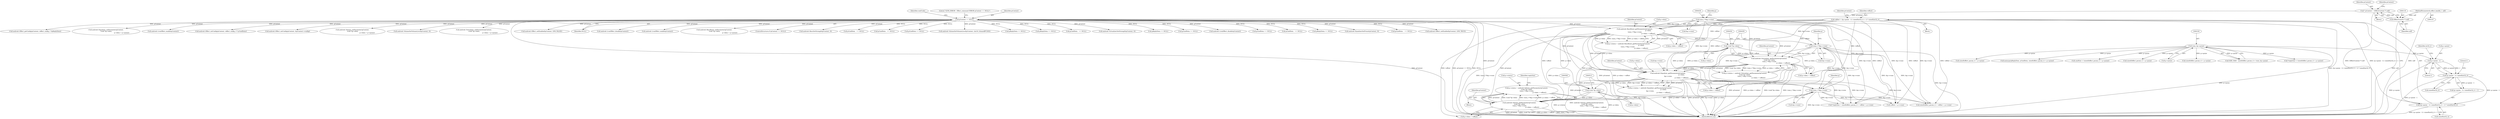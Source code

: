 digraph "0_Android_9e29523b9537983b4c4b205ff868d0b3bca0383b@integer" {
"1000501" [label="(Call,p->status = android::Volume_getParameter(pContext,\n (void *)p->data,\n (size_t *)&p->vsize,\n                                                         p->data + voffset))"];
"1000505" [label="(Call,android::Volume_getParameter(pContext,\n (void *)p->data,\n (size_t *)&p->vsize,\n                                                         p->data + voffset))"];
"1000151" [label="(Call,pContext == NULL)"];
"1000116" [label="(Call,* pContext = (EffectContext *) self)"];
"1000118" [label="(Call,(EffectContext *) self)"];
"1000108" [label="(MethodParameterIn,effect_handle_t  self)"];
"1000451" [label="(Call,android::Virtualizer_getParameter(pContext,\n (void *)p->data,\n (size_t *)&p->vsize,\n                                                              p->data + voffset))"];
"1000424" [label="(Call,android::BassBoost_getParameter(pContext,\n                                                            p->data,\n (size_t *)&p->vsize,\n                                                            p->data + voffset))"];
"1000429" [label="(Call,(size_t *)&p->vsize)"];
"1000398" [label="(Call,voffset = ((p->psize - 1) / sizeof(int32_t) + 1) * sizeof(int32_t))"];
"1000400" [label="(Call,((p->psize - 1) / sizeof(int32_t) + 1) * sizeof(int32_t))"];
"1000402" [label="(Call,(p->psize - 1) / sizeof(int32_t))"];
"1000403" [label="(Call,p->psize - 1)"];
"1000329" [label="(Call,(size_t)p->psize)"];
"1000453" [label="(Call,(void *)p->data)"];
"1000458" [label="(Call,(size_t *)&p->vsize)"];
"1000480" [label="(Call,android::Equalizer_getParameter(pContext,\n                                                            p->data,\n &p->vsize,\n                                                            p->data + voffset))"];
"1000507" [label="(Call,(void *)p->data)"];
"1000512" [label="(Call,(size_t *)&p->vsize)"];
"1000108" [label="(MethodParameterIn,effect_handle_t  self)"];
"1001079" [label="(Call,android::LvmEffect_enable(pContext))"];
"1000482" [label="(Call,p->data)"];
"1000274" [label="(Call,android::Effect_setConfig(pContext, (effect_config_t *) pCmdData))"];
"1000453" [label="(Call,(void *)p->data)"];
"1000117" [label="(Identifier,pContext)"];
"1000401" [label="(Call,(p->psize - 1) / sizeof(int32_t) + 1)"];
"1000308" [label="(Call,android::Effect_setConfig(pContext, &pContext->config))"];
"1000822" [label="(Call,android::Volume_setParameter(pContext,\n (void *)p->data,\n                                                                 p->data + p->psize))"];
"1000509" [label="(Call,p->data)"];
"1000235" [label="(Call,android::VolumeSetVolumeLevel(pContext, 0))"];
"1000464" [label="(Call,p->data + voffset)"];
"1000114" [label="(Block,)"];
"1000120" [label="(Identifier,self)"];
"1000402" [label="(Call,(p->psize - 1) / sizeof(int32_t))"];
"1000371" [label="(Call,sizeof(effect_param_t) + p->psize)"];
"1000451" [label="(Call,android::Virtualizer_getParameter(pContext,\n (void *)p->data,\n (size_t *)&p->vsize,\n                                                              p->data + voffset))"];
"1000526" [label="(Call,sizeof(effect_param_t) + voffset + p->vsize)"];
"1000506" [label="(Identifier,pContext)"];
"1000514" [label="(Call,&p->vsize)"];
"1000500" [label="(Block,)"];
"1000694" [label="(Call,android::Virtualizer_setParameter(pContext,\n (void *)p->data,\n                                                                       p->data + p->psize))"];
"1000383" [label="(Call,memcpy(pReplyData, pCmdData, sizeof(effect_param_t) + p->psize))"];
"1000485" [label="(Call,&p->vsize)"];
"1000505" [label="(Call,android::Volume_getParameter(pContext,\n (void *)p->data,\n (size_t *)&p->vsize,\n                                                         p->data + voffset))"];
"1000895" [label="(Call,android::Effect_setEnabled(pContext, LVM_FALSE))"];
"1000352" [label="(Call,cmdSize < (sizeof(effect_param_t) + p->psize))"];
"1000161" [label="(Identifier,cmdCode)"];
"1000403" [label="(Call,p->psize - 1)"];
"1000153" [label="(Identifier,NULL)"];
"1001047" [label="(Call,android::LvmEffect_disable(pContext))"];
"1000116" [label="(Call,* pContext = (EffectContext *) self)"];
"1000466" [label="(Identifier,p)"];
"1000437" [label="(Identifier,p)"];
"1000502" [label="(Call,p->status)"];
"1000125" [label="(Identifier,pContext)"];
"1000455" [label="(Call,p->data)"];
"1000435" [label="(Call,p->data + voffset)"];
"1000995" [label="(Call,android::LvmEffect_enable(pContext))"];
"1000354" [label="(Call,sizeof(effect_param_t) + p->psize)"];
"1000603" [label="(Call,android::BassBoost_setParameter(pContext,\n (void *)p->data,\n                                                                    p->data + p->psize))"];
"1000118" [label="(Call,(EffectContext *) self)"];
"1001271" [label="(MethodReturn,int)"];
"1000150" [label="(ControlStructure,if (pContext == NULL))"];
"1000200" [label="(Call,android::BassSetStrength(pContext, 0))"];
"1000904" [label="(Call,pCmdData   == NULL)"];
"1000546" [label="(Call,pCmdData   == NULL)"];
"1000481" [label="(Identifier,pContext)"];
"1001119" [label="(Call,pCmdData == NULL)"];
"1000329" [label="(Call,(size_t)p->psize)"];
"1000386" [label="(Call,sizeof(effect_param_t) + p->psize)"];
"1000324" [label="(Call,SIZE_MAX - sizeof(effect_param_t) < (size_t)p->psize)"];
"1000529" [label="(Call,voffset + p->vsize)"];
"1000507" [label="(Call,(void *)p->data)"];
"1000368" [label="(Call,*replySize < (sizeof(effect_param_t) + p->psize))"];
"1000151" [label="(Call,pContext == NULL)"];
"1001211" [label="(Call,android::VolumeSetVolumeLevel(pContext, (int16_t)(maxdB*100)))"];
"1000425" [label="(Identifier,pContext)"];
"1000166" [label="(Call,pReplyData == NULL)"];
"1000426" [label="(Call,p->data)"];
"1000842" [label="(Call,pReplyData == NULL)"];
"1000431" [label="(Call,&p->vsize)"];
"1000520" [label="(Identifier,p)"];
"1000407" [label="(Literal,1)"];
"1000411" [label="(Call,sizeof(int32_t))"];
"1000408" [label="(Call,sizeof(int32_t))"];
"1000156" [label="(Literal,\"\tLVM_ERROR : Effect_command ERROR pContext == NULL\")"];
"1000489" [label="(Call,p->data + voffset)"];
"1000626" [label="(Call,pCmdData   == NULL)"];
"1000400" [label="(Call,((p->psize - 1) / sizeof(int32_t) + 1) * sizeof(int32_t))"];
"1000210" [label="(Call,android::VirtualizerSetStrength(pContext, 0))"];
"1000872" [label="(Call,pReplyData == NULL)"];
"1000501" [label="(Call,p->status = android::Volume_getParameter(pContext,\n (void *)p->data,\n (size_t *)&p->vsize,\n                                                         p->data + voffset))"];
"1000717" [label="(Call,pCmdData == NULL)"];
"1000316" [label="(Block,)"];
"1000429" [label="(Call,(size_t *)&p->vsize)"];
"1000460" [label="(Call,&p->vsize)"];
"1000399" [label="(Identifier,voffset)"];
"1000963" [label="(Call,android::LvmEffect_disable(pContext))"];
"1000420" [label="(Call,p->status = android::BassBoost_getParameter(pContext,\n                                                            p->data,\n (size_t *)&p->vsize,\n                                                            p->data + voffset))"];
"1000452" [label="(Identifier,pContext)"];
"1000343" [label="(Call,pCmdData == NULL)"];
"1000781" [label="(Call,pCmdData   == NULL)"];
"1000283" [label="(Call,pReplyData == NULL)"];
"1000476" [label="(Call,p->status = android::Equalizer_getParameter(pContext,\n                                                            p->data,\n &p->vsize,\n                                                            p->data + voffset))"];
"1000220" [label="(Call,android::EqualizerSetPreset(pContext, 0))"];
"1000410" [label="(Literal,1)"];
"1000242" [label="(Call,pCmdData    == NULL)"];
"1000525" [label="(Identifier,replySize)"];
"1000447" [label="(Call,p->status = android::Virtualizer_getParameter(pContext,\n (void *)p->data,\n (size_t *)&p->vsize,\n                                                              p->data + voffset))"];
"1000512" [label="(Call,(size_t *)&p->vsize)"];
"1000480" [label="(Call,android::Equalizer_getParameter(pContext,\n                                                            p->data,\n &p->vsize,\n                                                            p->data + voffset))"];
"1000865" [label="(Call,android::Effect_setEnabled(pContext, LVM_TRUE))"];
"1000424" [label="(Call,android::BassBoost_getParameter(pContext,\n                                                            p->data,\n (size_t *)&p->vsize,\n                                                            p->data + voffset))"];
"1000398" [label="(Call,voffset = ((p->psize - 1) / sizeof(int32_t) + 1) * sizeof(int32_t))"];
"1000152" [label="(Identifier,pContext)"];
"1000301" [label="(Call,android::Effect_getConfig(pContext, (effect_config_t *)pReplyData))"];
"1000458" [label="(Call,(size_t *)&p->vsize)"];
"1000404" [label="(Call,p->psize)"];
"1000518" [label="(Call,p->data + voffset)"];
"1000523" [label="(Call,*replySize = sizeof(effect_param_t) + voffset + p->vsize)"];
"1000331" [label="(Call,p->psize)"];
"1000416" [label="(Identifier,pContext)"];
"1000758" [label="(Call,android::Equalizer_setParameter(pContext,\n (void *)p->data,\n                                                                     p->data + p->psize))"];
"1000409" [label="(Identifier,int32_t)"];
"1000501" -> "1000500"  [label="AST: "];
"1000501" -> "1000505"  [label="CFG: "];
"1000502" -> "1000501"  [label="AST: "];
"1000505" -> "1000501"  [label="AST: "];
"1000525" -> "1000501"  [label="CFG: "];
"1000501" -> "1001271"  [label="DDG: p->status"];
"1000501" -> "1001271"  [label="DDG: android::Volume_getParameter(pContext,\n (void *)p->data,\n (size_t *)&p->vsize,\n                                                         p->data + voffset)"];
"1000505" -> "1000501"  [label="DDG: pContext"];
"1000505" -> "1000501"  [label="DDG: (void *)p->data"];
"1000505" -> "1000501"  [label="DDG: (size_t *)&p->vsize"];
"1000505" -> "1000501"  [label="DDG: p->data + voffset"];
"1000505" -> "1000518"  [label="CFG: "];
"1000506" -> "1000505"  [label="AST: "];
"1000507" -> "1000505"  [label="AST: "];
"1000512" -> "1000505"  [label="AST: "];
"1000518" -> "1000505"  [label="AST: "];
"1000505" -> "1001271"  [label="DDG: pContext"];
"1000505" -> "1001271"  [label="DDG: (void *)p->data"];
"1000505" -> "1001271"  [label="DDG: p->data + voffset"];
"1000505" -> "1001271"  [label="DDG: (size_t *)&p->vsize"];
"1000151" -> "1000505"  [label="DDG: pContext"];
"1000451" -> "1000505"  [label="DDG: pContext"];
"1000424" -> "1000505"  [label="DDG: pContext"];
"1000480" -> "1000505"  [label="DDG: pContext"];
"1000507" -> "1000505"  [label="DDG: p->data"];
"1000512" -> "1000505"  [label="DDG: &p->vsize"];
"1000398" -> "1000505"  [label="DDG: voffset"];
"1000151" -> "1000150"  [label="AST: "];
"1000151" -> "1000153"  [label="CFG: "];
"1000152" -> "1000151"  [label="AST: "];
"1000153" -> "1000151"  [label="AST: "];
"1000156" -> "1000151"  [label="CFG: "];
"1000161" -> "1000151"  [label="CFG: "];
"1000151" -> "1001271"  [label="DDG: pContext == NULL"];
"1000151" -> "1001271"  [label="DDG: pContext"];
"1000151" -> "1001271"  [label="DDG: NULL"];
"1000116" -> "1000151"  [label="DDG: pContext"];
"1000151" -> "1000166"  [label="DDG: NULL"];
"1000151" -> "1000200"  [label="DDG: pContext"];
"1000151" -> "1000210"  [label="DDG: pContext"];
"1000151" -> "1000220"  [label="DDG: pContext"];
"1000151" -> "1000235"  [label="DDG: pContext"];
"1000151" -> "1000242"  [label="DDG: NULL"];
"1000151" -> "1000274"  [label="DDG: pContext"];
"1000151" -> "1000283"  [label="DDG: NULL"];
"1000151" -> "1000301"  [label="DDG: pContext"];
"1000151" -> "1000308"  [label="DDG: pContext"];
"1000151" -> "1000343"  [label="DDG: NULL"];
"1000151" -> "1000424"  [label="DDG: pContext"];
"1000151" -> "1000451"  [label="DDG: pContext"];
"1000151" -> "1000480"  [label="DDG: pContext"];
"1000151" -> "1000546"  [label="DDG: NULL"];
"1000151" -> "1000603"  [label="DDG: pContext"];
"1000151" -> "1000626"  [label="DDG: NULL"];
"1000151" -> "1000694"  [label="DDG: pContext"];
"1000151" -> "1000717"  [label="DDG: NULL"];
"1000151" -> "1000758"  [label="DDG: pContext"];
"1000151" -> "1000781"  [label="DDG: NULL"];
"1000151" -> "1000822"  [label="DDG: pContext"];
"1000151" -> "1000842"  [label="DDG: NULL"];
"1000151" -> "1000865"  [label="DDG: pContext"];
"1000151" -> "1000872"  [label="DDG: NULL"];
"1000151" -> "1000895"  [label="DDG: pContext"];
"1000151" -> "1000904"  [label="DDG: NULL"];
"1000151" -> "1000963"  [label="DDG: pContext"];
"1000151" -> "1000995"  [label="DDG: pContext"];
"1000151" -> "1001047"  [label="DDG: pContext"];
"1000151" -> "1001079"  [label="DDG: pContext"];
"1000151" -> "1001119"  [label="DDG: NULL"];
"1000151" -> "1001211"  [label="DDG: pContext"];
"1000116" -> "1000114"  [label="AST: "];
"1000116" -> "1000118"  [label="CFG: "];
"1000117" -> "1000116"  [label="AST: "];
"1000118" -> "1000116"  [label="AST: "];
"1000125" -> "1000116"  [label="CFG: "];
"1000116" -> "1001271"  [label="DDG: (EffectContext *) self"];
"1000118" -> "1000116"  [label="DDG: self"];
"1000118" -> "1000120"  [label="CFG: "];
"1000119" -> "1000118"  [label="AST: "];
"1000120" -> "1000118"  [label="AST: "];
"1000118" -> "1001271"  [label="DDG: self"];
"1000108" -> "1000118"  [label="DDG: self"];
"1000108" -> "1000107"  [label="AST: "];
"1000108" -> "1001271"  [label="DDG: self"];
"1000451" -> "1000447"  [label="AST: "];
"1000451" -> "1000464"  [label="CFG: "];
"1000452" -> "1000451"  [label="AST: "];
"1000453" -> "1000451"  [label="AST: "];
"1000458" -> "1000451"  [label="AST: "];
"1000464" -> "1000451"  [label="AST: "];
"1000447" -> "1000451"  [label="CFG: "];
"1000451" -> "1001271"  [label="DDG: pContext"];
"1000451" -> "1001271"  [label="DDG: p->data + voffset"];
"1000451" -> "1001271"  [label="DDG: (void *)p->data"];
"1000451" -> "1001271"  [label="DDG: (size_t *)&p->vsize"];
"1000451" -> "1000447"  [label="DDG: pContext"];
"1000451" -> "1000447"  [label="DDG: (void *)p->data"];
"1000451" -> "1000447"  [label="DDG: (size_t *)&p->vsize"];
"1000451" -> "1000447"  [label="DDG: p->data + voffset"];
"1000424" -> "1000451"  [label="DDG: pContext"];
"1000453" -> "1000451"  [label="DDG: p->data"];
"1000458" -> "1000451"  [label="DDG: &p->vsize"];
"1000398" -> "1000451"  [label="DDG: voffset"];
"1000451" -> "1000480"  [label="DDG: pContext"];
"1000424" -> "1000420"  [label="AST: "];
"1000424" -> "1000435"  [label="CFG: "];
"1000425" -> "1000424"  [label="AST: "];
"1000426" -> "1000424"  [label="AST: "];
"1000429" -> "1000424"  [label="AST: "];
"1000435" -> "1000424"  [label="AST: "];
"1000420" -> "1000424"  [label="CFG: "];
"1000424" -> "1001271"  [label="DDG: p->data"];
"1000424" -> "1001271"  [label="DDG: pContext"];
"1000424" -> "1001271"  [label="DDG: p->data + voffset"];
"1000424" -> "1001271"  [label="DDG: (size_t *)&p->vsize"];
"1000424" -> "1000420"  [label="DDG: pContext"];
"1000424" -> "1000420"  [label="DDG: p->data"];
"1000424" -> "1000420"  [label="DDG: (size_t *)&p->vsize"];
"1000424" -> "1000420"  [label="DDG: p->data + voffset"];
"1000429" -> "1000424"  [label="DDG: &p->vsize"];
"1000398" -> "1000424"  [label="DDG: voffset"];
"1000424" -> "1000453"  [label="DDG: p->data"];
"1000424" -> "1000480"  [label="DDG: pContext"];
"1000424" -> "1000480"  [label="DDG: p->data"];
"1000424" -> "1000489"  [label="DDG: p->data"];
"1000424" -> "1000507"  [label="DDG: p->data"];
"1000429" -> "1000431"  [label="CFG: "];
"1000430" -> "1000429"  [label="AST: "];
"1000431" -> "1000429"  [label="AST: "];
"1000437" -> "1000429"  [label="CFG: "];
"1000429" -> "1001271"  [label="DDG: &p->vsize"];
"1000429" -> "1000458"  [label="DDG: &p->vsize"];
"1000429" -> "1000480"  [label="DDG: &p->vsize"];
"1000429" -> "1000512"  [label="DDG: &p->vsize"];
"1000429" -> "1000523"  [label="DDG: &p->vsize"];
"1000429" -> "1000526"  [label="DDG: &p->vsize"];
"1000429" -> "1000529"  [label="DDG: &p->vsize"];
"1000398" -> "1000316"  [label="AST: "];
"1000398" -> "1000400"  [label="CFG: "];
"1000399" -> "1000398"  [label="AST: "];
"1000400" -> "1000398"  [label="AST: "];
"1000416" -> "1000398"  [label="CFG: "];
"1000398" -> "1001271"  [label="DDG: ((p->psize - 1) / sizeof(int32_t) + 1) * sizeof(int32_t)"];
"1000400" -> "1000398"  [label="DDG: (p->psize - 1) / sizeof(int32_t) + 1"];
"1000398" -> "1000435"  [label="DDG: voffset"];
"1000398" -> "1000464"  [label="DDG: voffset"];
"1000398" -> "1000480"  [label="DDG: voffset"];
"1000398" -> "1000489"  [label="DDG: voffset"];
"1000398" -> "1000518"  [label="DDG: voffset"];
"1000398" -> "1000523"  [label="DDG: voffset"];
"1000398" -> "1000526"  [label="DDG: voffset"];
"1000398" -> "1000529"  [label="DDG: voffset"];
"1000400" -> "1000411"  [label="CFG: "];
"1000401" -> "1000400"  [label="AST: "];
"1000411" -> "1000400"  [label="AST: "];
"1000400" -> "1001271"  [label="DDG: (p->psize - 1) / sizeof(int32_t) + 1"];
"1000402" -> "1000400"  [label="DDG: p->psize - 1"];
"1000402" -> "1000401"  [label="AST: "];
"1000402" -> "1000408"  [label="CFG: "];
"1000403" -> "1000402"  [label="AST: "];
"1000408" -> "1000402"  [label="AST: "];
"1000410" -> "1000402"  [label="CFG: "];
"1000402" -> "1001271"  [label="DDG: p->psize - 1"];
"1000402" -> "1000401"  [label="DDG: p->psize - 1"];
"1000403" -> "1000402"  [label="DDG: p->psize"];
"1000403" -> "1000402"  [label="DDG: 1"];
"1000403" -> "1000407"  [label="CFG: "];
"1000404" -> "1000403"  [label="AST: "];
"1000407" -> "1000403"  [label="AST: "];
"1000409" -> "1000403"  [label="CFG: "];
"1000403" -> "1001271"  [label="DDG: p->psize"];
"1000329" -> "1000403"  [label="DDG: p->psize"];
"1000329" -> "1000324"  [label="AST: "];
"1000329" -> "1000331"  [label="CFG: "];
"1000330" -> "1000329"  [label="AST: "];
"1000331" -> "1000329"  [label="AST: "];
"1000324" -> "1000329"  [label="CFG: "];
"1000329" -> "1001271"  [label="DDG: p->psize"];
"1000329" -> "1000324"  [label="DDG: p->psize"];
"1000329" -> "1000352"  [label="DDG: p->psize"];
"1000329" -> "1000354"  [label="DDG: p->psize"];
"1000329" -> "1000368"  [label="DDG: p->psize"];
"1000329" -> "1000371"  [label="DDG: p->psize"];
"1000329" -> "1000383"  [label="DDG: p->psize"];
"1000329" -> "1000386"  [label="DDG: p->psize"];
"1000453" -> "1000455"  [label="CFG: "];
"1000454" -> "1000453"  [label="AST: "];
"1000455" -> "1000453"  [label="AST: "];
"1000459" -> "1000453"  [label="CFG: "];
"1000453" -> "1000464"  [label="DDG: p->data"];
"1000453" -> "1000480"  [label="DDG: p->data"];
"1000453" -> "1000489"  [label="DDG: p->data"];
"1000453" -> "1000507"  [label="DDG: p->data"];
"1000458" -> "1000460"  [label="CFG: "];
"1000459" -> "1000458"  [label="AST: "];
"1000460" -> "1000458"  [label="AST: "];
"1000466" -> "1000458"  [label="CFG: "];
"1000458" -> "1001271"  [label="DDG: &p->vsize"];
"1000458" -> "1000480"  [label="DDG: &p->vsize"];
"1000458" -> "1000512"  [label="DDG: &p->vsize"];
"1000458" -> "1000523"  [label="DDG: &p->vsize"];
"1000458" -> "1000526"  [label="DDG: &p->vsize"];
"1000458" -> "1000529"  [label="DDG: &p->vsize"];
"1000480" -> "1000476"  [label="AST: "];
"1000480" -> "1000489"  [label="CFG: "];
"1000481" -> "1000480"  [label="AST: "];
"1000482" -> "1000480"  [label="AST: "];
"1000485" -> "1000480"  [label="AST: "];
"1000489" -> "1000480"  [label="AST: "];
"1000476" -> "1000480"  [label="CFG: "];
"1000480" -> "1001271"  [label="DDG: p->data + voffset"];
"1000480" -> "1001271"  [label="DDG: pContext"];
"1000480" -> "1001271"  [label="DDG: &p->vsize"];
"1000480" -> "1001271"  [label="DDG: p->data"];
"1000480" -> "1000476"  [label="DDG: pContext"];
"1000480" -> "1000476"  [label="DDG: p->data"];
"1000480" -> "1000476"  [label="DDG: &p->vsize"];
"1000480" -> "1000476"  [label="DDG: p->data + voffset"];
"1000480" -> "1000507"  [label="DDG: p->data"];
"1000480" -> "1000512"  [label="DDG: &p->vsize"];
"1000480" -> "1000523"  [label="DDG: &p->vsize"];
"1000480" -> "1000526"  [label="DDG: &p->vsize"];
"1000480" -> "1000529"  [label="DDG: &p->vsize"];
"1000507" -> "1000509"  [label="CFG: "];
"1000508" -> "1000507"  [label="AST: "];
"1000509" -> "1000507"  [label="AST: "];
"1000513" -> "1000507"  [label="CFG: "];
"1000507" -> "1000518"  [label="DDG: p->data"];
"1000512" -> "1000514"  [label="CFG: "];
"1000513" -> "1000512"  [label="AST: "];
"1000514" -> "1000512"  [label="AST: "];
"1000520" -> "1000512"  [label="CFG: "];
"1000512" -> "1001271"  [label="DDG: &p->vsize"];
"1000512" -> "1000523"  [label="DDG: &p->vsize"];
"1000512" -> "1000526"  [label="DDG: &p->vsize"];
"1000512" -> "1000529"  [label="DDG: &p->vsize"];
}
